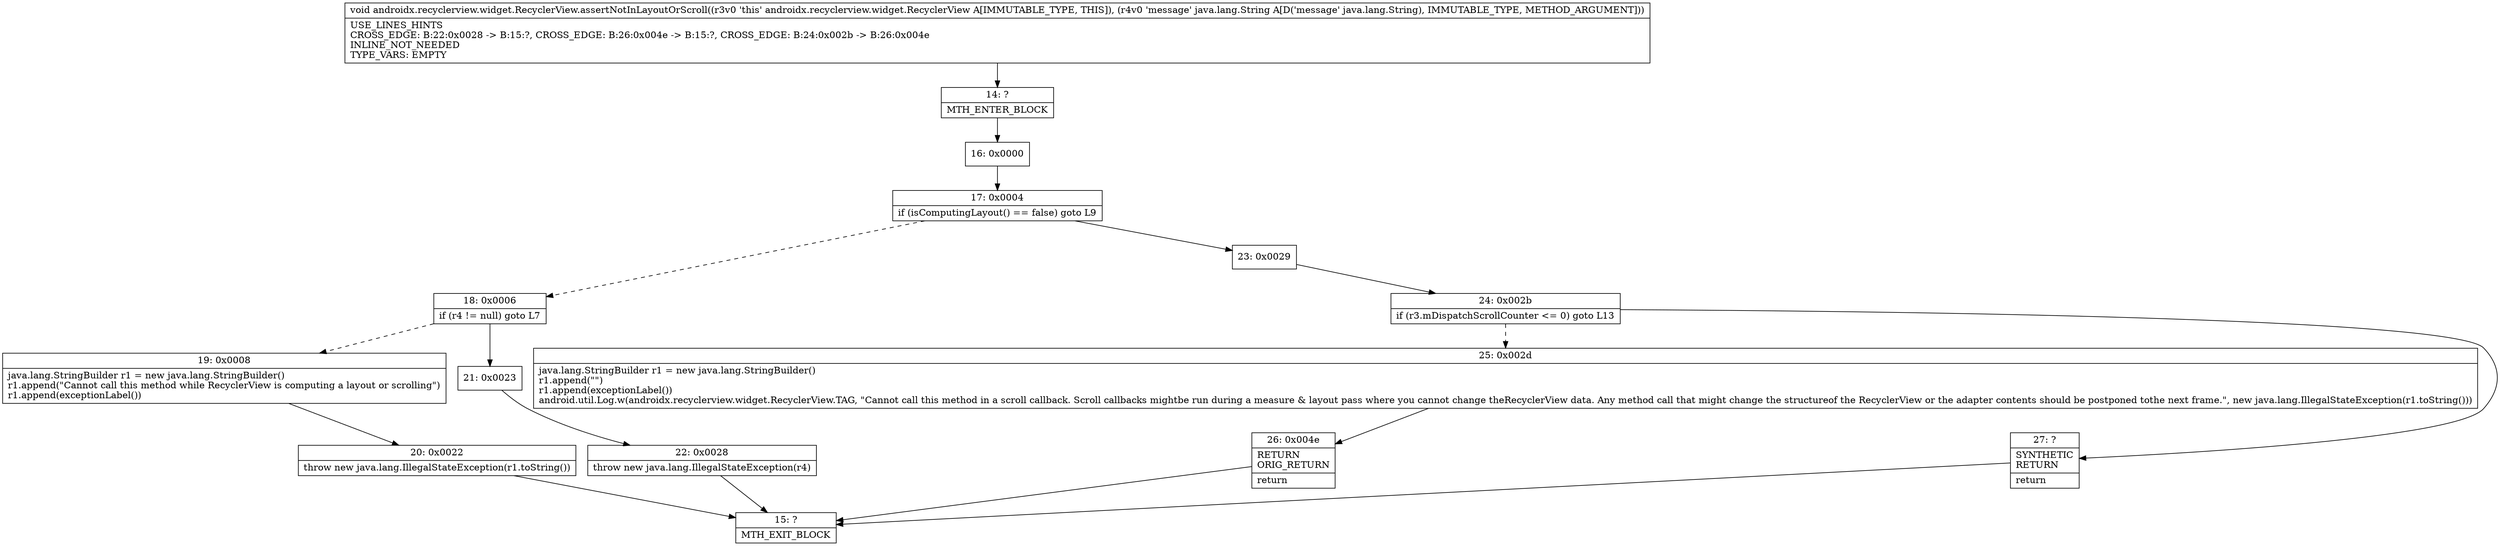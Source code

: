 digraph "CFG forandroidx.recyclerview.widget.RecyclerView.assertNotInLayoutOrScroll(Ljava\/lang\/String;)V" {
Node_14 [shape=record,label="{14\:\ ?|MTH_ENTER_BLOCK\l}"];
Node_16 [shape=record,label="{16\:\ 0x0000}"];
Node_17 [shape=record,label="{17\:\ 0x0004|if (isComputingLayout() == false) goto L9\l}"];
Node_18 [shape=record,label="{18\:\ 0x0006|if (r4 != null) goto L7\l}"];
Node_19 [shape=record,label="{19\:\ 0x0008|java.lang.StringBuilder r1 = new java.lang.StringBuilder()\lr1.append(\"Cannot call this method while RecyclerView is computing a layout or scrolling\")\lr1.append(exceptionLabel())\l}"];
Node_20 [shape=record,label="{20\:\ 0x0022|throw new java.lang.IllegalStateException(r1.toString())\l}"];
Node_15 [shape=record,label="{15\:\ ?|MTH_EXIT_BLOCK\l}"];
Node_21 [shape=record,label="{21\:\ 0x0023}"];
Node_22 [shape=record,label="{22\:\ 0x0028|throw new java.lang.IllegalStateException(r4)\l}"];
Node_23 [shape=record,label="{23\:\ 0x0029}"];
Node_24 [shape=record,label="{24\:\ 0x002b|if (r3.mDispatchScrollCounter \<= 0) goto L13\l}"];
Node_25 [shape=record,label="{25\:\ 0x002d|java.lang.StringBuilder r1 = new java.lang.StringBuilder()\lr1.append(\"\")\lr1.append(exceptionLabel())\landroid.util.Log.w(androidx.recyclerview.widget.RecyclerView.TAG, \"Cannot call this method in a scroll callback. Scroll callbacks mightbe run during a measure & layout pass where you cannot change theRecyclerView data. Any method call that might change the structureof the RecyclerView or the adapter contents should be postponed tothe next frame.\", new java.lang.IllegalStateException(r1.toString()))\l}"];
Node_26 [shape=record,label="{26\:\ 0x004e|RETURN\lORIG_RETURN\l|return\l}"];
Node_27 [shape=record,label="{27\:\ ?|SYNTHETIC\lRETURN\l|return\l}"];
MethodNode[shape=record,label="{void androidx.recyclerview.widget.RecyclerView.assertNotInLayoutOrScroll((r3v0 'this' androidx.recyclerview.widget.RecyclerView A[IMMUTABLE_TYPE, THIS]), (r4v0 'message' java.lang.String A[D('message' java.lang.String), IMMUTABLE_TYPE, METHOD_ARGUMENT]))  | USE_LINES_HINTS\lCROSS_EDGE: B:22:0x0028 \-\> B:15:?, CROSS_EDGE: B:26:0x004e \-\> B:15:?, CROSS_EDGE: B:24:0x002b \-\> B:26:0x004e\lINLINE_NOT_NEEDED\lTYPE_VARS: EMPTY\l}"];
MethodNode -> Node_14;Node_14 -> Node_16;
Node_16 -> Node_17;
Node_17 -> Node_18[style=dashed];
Node_17 -> Node_23;
Node_18 -> Node_19[style=dashed];
Node_18 -> Node_21;
Node_19 -> Node_20;
Node_20 -> Node_15;
Node_21 -> Node_22;
Node_22 -> Node_15;
Node_23 -> Node_24;
Node_24 -> Node_25[style=dashed];
Node_24 -> Node_27;
Node_25 -> Node_26;
Node_26 -> Node_15;
Node_27 -> Node_15;
}

